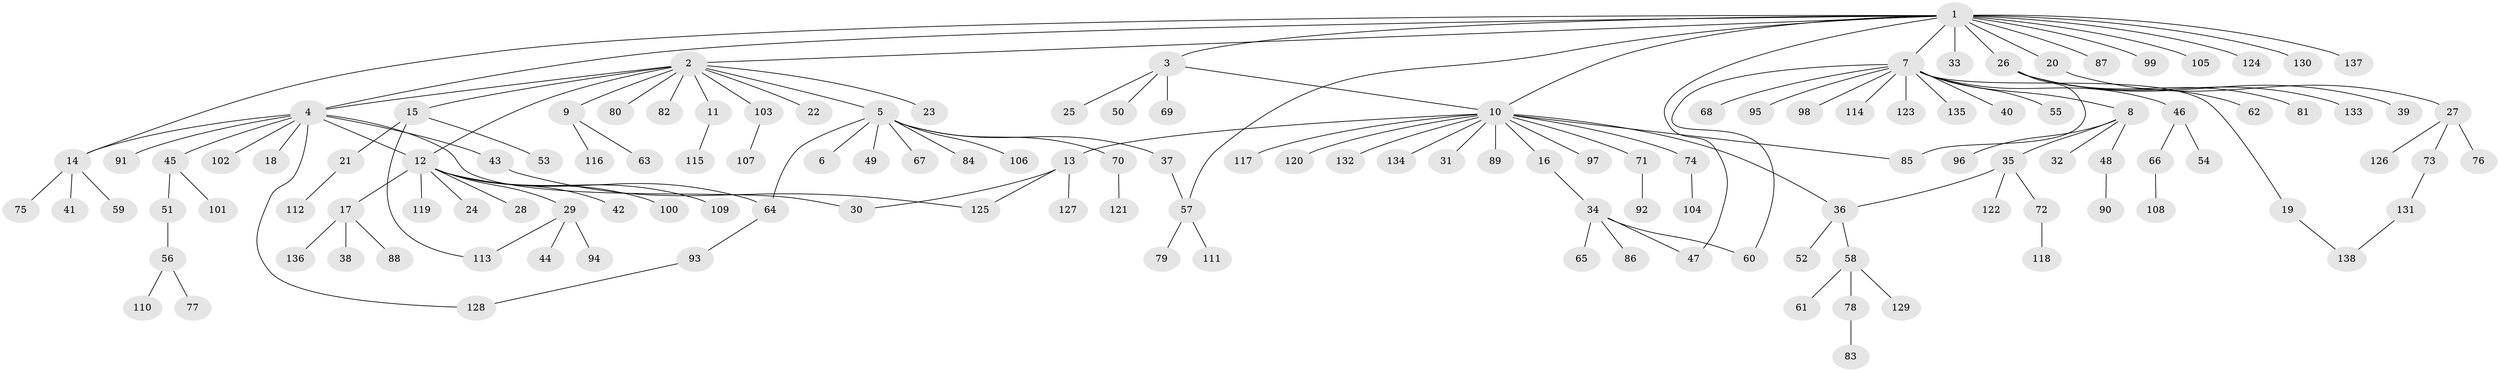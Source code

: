 // coarse degree distribution, {18: 0.008771929824561403, 13: 0.02631578947368421, 8: 0.008771929824561403, 12: 0.008771929824561403, 4: 0.07017543859649122, 2: 0.19298245614035087, 10: 0.008771929824561403, 3: 0.03508771929824561, 1: 0.631578947368421, 5: 0.008771929824561403}
// Generated by graph-tools (version 1.1) at 2025/51/02/27/25 19:51:54]
// undirected, 138 vertices, 152 edges
graph export_dot {
graph [start="1"]
  node [color=gray90,style=filled];
  1;
  2;
  3;
  4;
  5;
  6;
  7;
  8;
  9;
  10;
  11;
  12;
  13;
  14;
  15;
  16;
  17;
  18;
  19;
  20;
  21;
  22;
  23;
  24;
  25;
  26;
  27;
  28;
  29;
  30;
  31;
  32;
  33;
  34;
  35;
  36;
  37;
  38;
  39;
  40;
  41;
  42;
  43;
  44;
  45;
  46;
  47;
  48;
  49;
  50;
  51;
  52;
  53;
  54;
  55;
  56;
  57;
  58;
  59;
  60;
  61;
  62;
  63;
  64;
  65;
  66;
  67;
  68;
  69;
  70;
  71;
  72;
  73;
  74;
  75;
  76;
  77;
  78;
  79;
  80;
  81;
  82;
  83;
  84;
  85;
  86;
  87;
  88;
  89;
  90;
  91;
  92;
  93;
  94;
  95;
  96;
  97;
  98;
  99;
  100;
  101;
  102;
  103;
  104;
  105;
  106;
  107;
  108;
  109;
  110;
  111;
  112;
  113;
  114;
  115;
  116;
  117;
  118;
  119;
  120;
  121;
  122;
  123;
  124;
  125;
  126;
  127;
  128;
  129;
  130;
  131;
  132;
  133;
  134;
  135;
  136;
  137;
  138;
  1 -- 2;
  1 -- 3;
  1 -- 4;
  1 -- 7;
  1 -- 10;
  1 -- 14;
  1 -- 20;
  1 -- 26;
  1 -- 33;
  1 -- 47;
  1 -- 57;
  1 -- 87;
  1 -- 99;
  1 -- 105;
  1 -- 124;
  1 -- 130;
  1 -- 137;
  2 -- 4;
  2 -- 5;
  2 -- 9;
  2 -- 11;
  2 -- 12;
  2 -- 15;
  2 -- 22;
  2 -- 23;
  2 -- 80;
  2 -- 82;
  2 -- 103;
  3 -- 10;
  3 -- 25;
  3 -- 50;
  3 -- 69;
  4 -- 12;
  4 -- 14;
  4 -- 18;
  4 -- 30;
  4 -- 43;
  4 -- 45;
  4 -- 91;
  4 -- 102;
  4 -- 128;
  5 -- 6;
  5 -- 37;
  5 -- 49;
  5 -- 64;
  5 -- 67;
  5 -- 70;
  5 -- 84;
  5 -- 106;
  7 -- 8;
  7 -- 19;
  7 -- 40;
  7 -- 46;
  7 -- 55;
  7 -- 60;
  7 -- 68;
  7 -- 95;
  7 -- 98;
  7 -- 114;
  7 -- 123;
  7 -- 135;
  8 -- 32;
  8 -- 35;
  8 -- 48;
  8 -- 96;
  9 -- 63;
  9 -- 116;
  10 -- 13;
  10 -- 16;
  10 -- 31;
  10 -- 36;
  10 -- 71;
  10 -- 74;
  10 -- 85;
  10 -- 89;
  10 -- 97;
  10 -- 117;
  10 -- 120;
  10 -- 132;
  10 -- 134;
  11 -- 115;
  12 -- 17;
  12 -- 24;
  12 -- 28;
  12 -- 29;
  12 -- 42;
  12 -- 64;
  12 -- 100;
  12 -- 109;
  12 -- 119;
  13 -- 30;
  13 -- 125;
  13 -- 127;
  14 -- 41;
  14 -- 59;
  14 -- 75;
  15 -- 21;
  15 -- 53;
  15 -- 113;
  16 -- 34;
  17 -- 38;
  17 -- 88;
  17 -- 136;
  19 -- 138;
  20 -- 27;
  21 -- 112;
  26 -- 39;
  26 -- 62;
  26 -- 81;
  26 -- 85;
  26 -- 133;
  27 -- 73;
  27 -- 76;
  27 -- 126;
  29 -- 44;
  29 -- 94;
  29 -- 113;
  34 -- 47;
  34 -- 60;
  34 -- 65;
  34 -- 86;
  35 -- 36;
  35 -- 72;
  35 -- 122;
  36 -- 52;
  36 -- 58;
  37 -- 57;
  43 -- 125;
  45 -- 51;
  45 -- 101;
  46 -- 54;
  46 -- 66;
  48 -- 90;
  51 -- 56;
  56 -- 77;
  56 -- 110;
  57 -- 79;
  57 -- 111;
  58 -- 61;
  58 -- 78;
  58 -- 129;
  64 -- 93;
  66 -- 108;
  70 -- 121;
  71 -- 92;
  72 -- 118;
  73 -- 131;
  74 -- 104;
  78 -- 83;
  93 -- 128;
  103 -- 107;
  131 -- 138;
}
